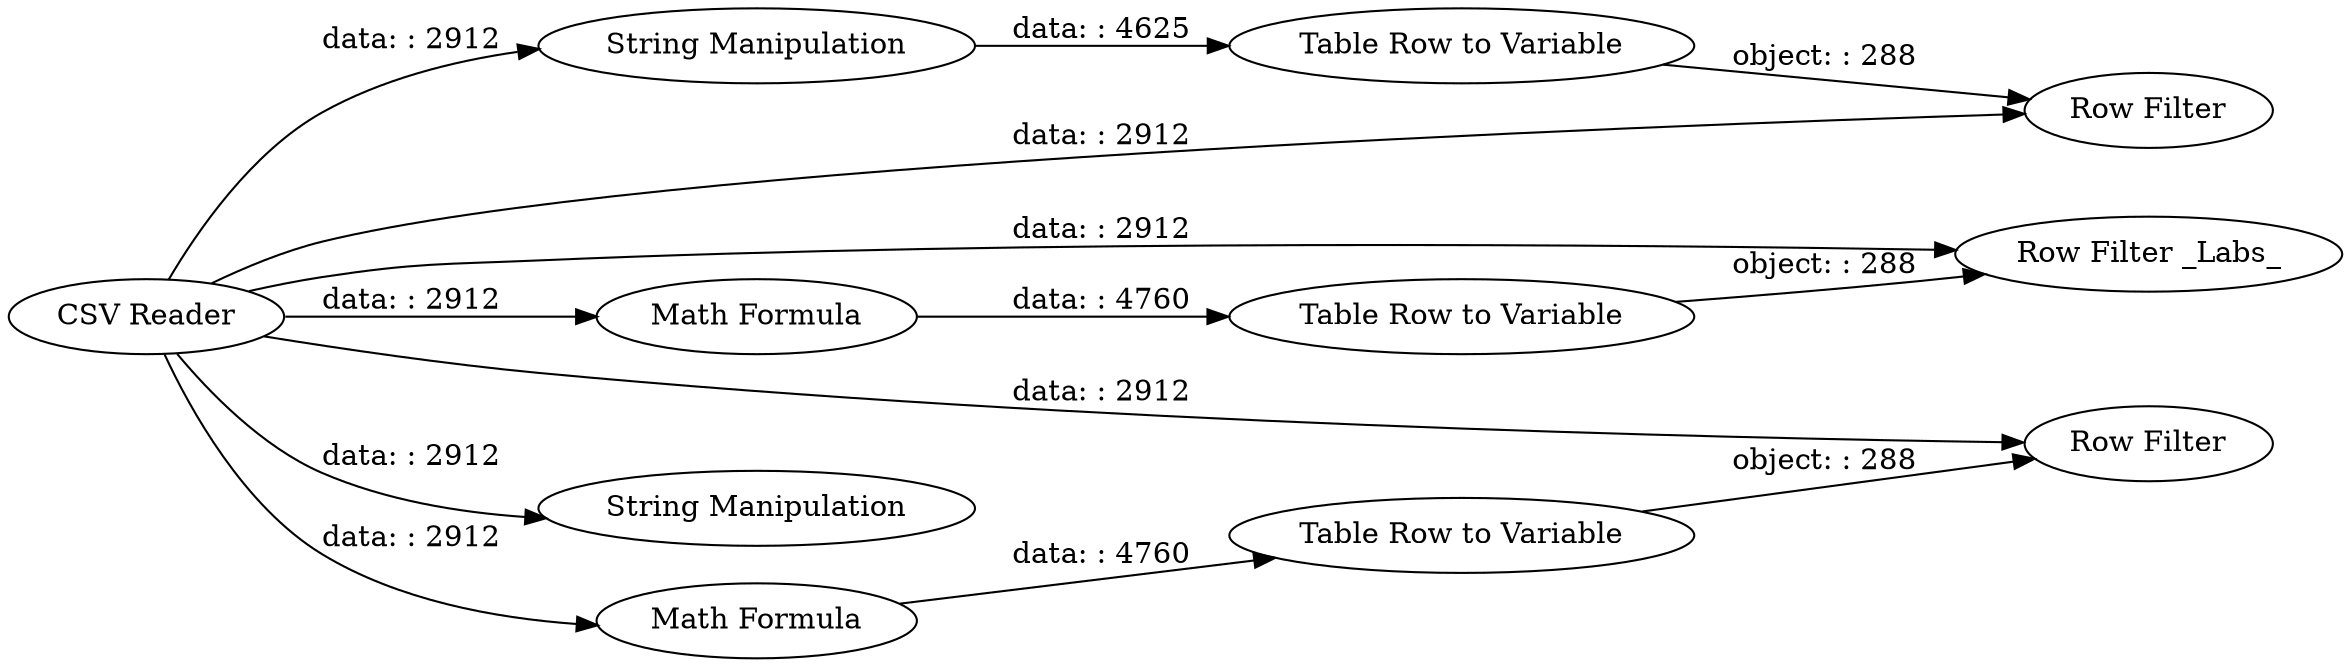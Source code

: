 digraph {
	"-5545427119659038001_7" [label="String Manipulation"]
	"-5545427119659038001_5" [label="Row Filter"]
	"-5545427119659038001_1" [label="CSV Reader"]
	"-5545427119659038001_6" [label="Row Filter _Labs_"]
	"-5545427119659038001_9" [label="Math Formula"]
	"-5545427119659038001_8" [label="Table Row to Variable"]
	"-5545427119659038001_3" [label="Math Formula"]
	"-5545427119659038001_4" [label="Table Row to Variable"]
	"-5545427119659038001_11" [label="String Manipulation"]
	"-5545427119659038001_2" [label="Row Filter"]
	"-5545427119659038001_10" [label="Table Row to Variable"]
	"-5545427119659038001_1" -> "-5545427119659038001_2" [label="data: : 2912"]
	"-5545427119659038001_1" -> "-5545427119659038001_9" [label="data: : 2912"]
	"-5545427119659038001_1" -> "-5545427119659038001_6" [label="data: : 2912"]
	"-5545427119659038001_3" -> "-5545427119659038001_4" [label="data: : 4760"]
	"-5545427119659038001_1" -> "-5545427119659038001_7" [label="data: : 2912"]
	"-5545427119659038001_8" -> "-5545427119659038001_5" [label="object: : 288"]
	"-5545427119659038001_10" -> "-5545427119659038001_2" [label="object: : 288"]
	"-5545427119659038001_1" -> "-5545427119659038001_11" [label="data: : 2912"]
	"-5545427119659038001_1" -> "-5545427119659038001_5" [label="data: : 2912"]
	"-5545427119659038001_1" -> "-5545427119659038001_3" [label="data: : 2912"]
	"-5545427119659038001_4" -> "-5545427119659038001_6" [label="object: : 288"]
	"-5545427119659038001_7" -> "-5545427119659038001_8" [label="data: : 4625"]
	"-5545427119659038001_9" -> "-5545427119659038001_10" [label="data: : 4760"]
	rankdir=LR
}
